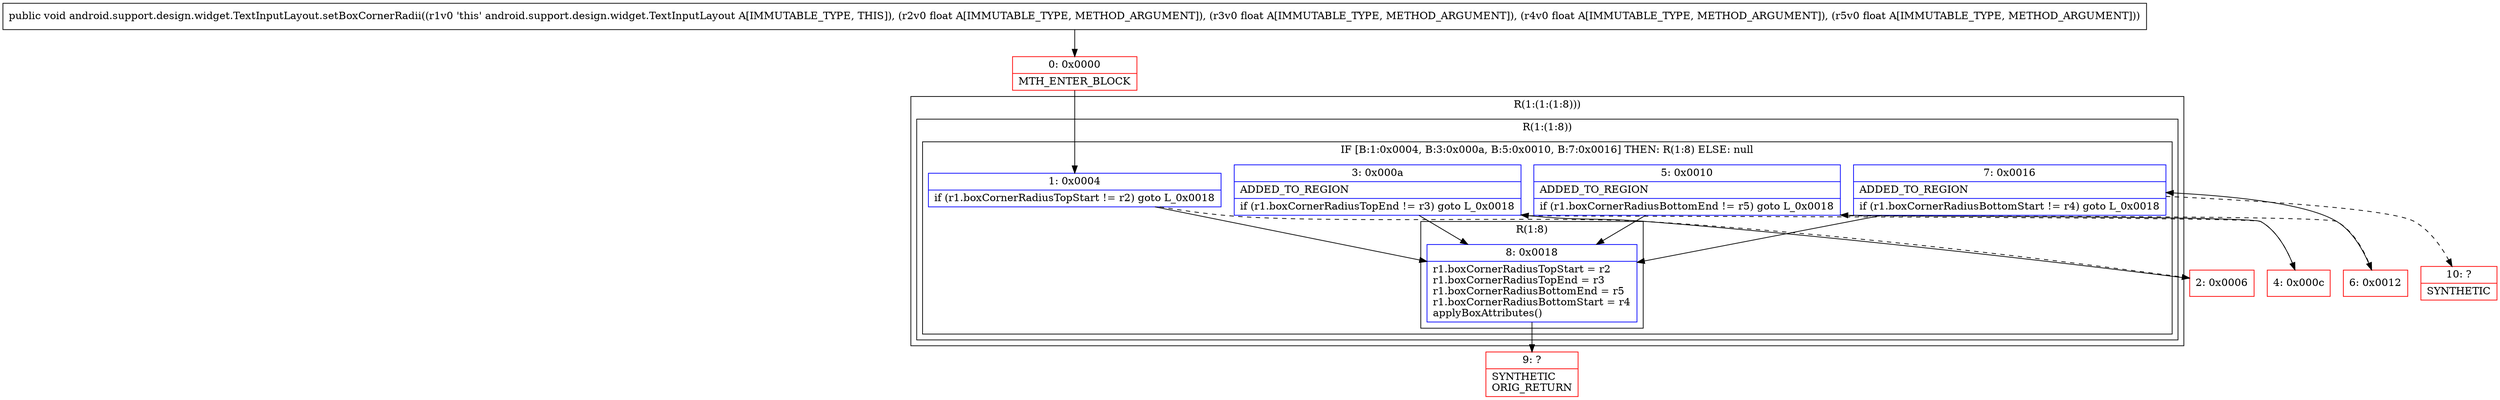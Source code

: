 digraph "CFG forandroid.support.design.widget.TextInputLayout.setBoxCornerRadii(FFFF)V" {
subgraph cluster_Region_1490711552 {
label = "R(1:(1:(1:8)))";
node [shape=record,color=blue];
subgraph cluster_Region_369005252 {
label = "R(1:(1:8))";
node [shape=record,color=blue];
subgraph cluster_IfRegion_2051518635 {
label = "IF [B:1:0x0004, B:3:0x000a, B:5:0x0010, B:7:0x0016] THEN: R(1:8) ELSE: null";
node [shape=record,color=blue];
Node_1 [shape=record,label="{1\:\ 0x0004|if (r1.boxCornerRadiusTopStart != r2) goto L_0x0018\l}"];
Node_3 [shape=record,label="{3\:\ 0x000a|ADDED_TO_REGION\l|if (r1.boxCornerRadiusTopEnd != r3) goto L_0x0018\l}"];
Node_5 [shape=record,label="{5\:\ 0x0010|ADDED_TO_REGION\l|if (r1.boxCornerRadiusBottomEnd != r5) goto L_0x0018\l}"];
Node_7 [shape=record,label="{7\:\ 0x0016|ADDED_TO_REGION\l|if (r1.boxCornerRadiusBottomStart != r4) goto L_0x0018\l}"];
subgraph cluster_Region_2063720785 {
label = "R(1:8)";
node [shape=record,color=blue];
Node_8 [shape=record,label="{8\:\ 0x0018|r1.boxCornerRadiusTopStart = r2\lr1.boxCornerRadiusTopEnd = r3\lr1.boxCornerRadiusBottomEnd = r5\lr1.boxCornerRadiusBottomStart = r4\lapplyBoxAttributes()\l}"];
}
}
}
}
Node_0 [shape=record,color=red,label="{0\:\ 0x0000|MTH_ENTER_BLOCK\l}"];
Node_2 [shape=record,color=red,label="{2\:\ 0x0006}"];
Node_4 [shape=record,color=red,label="{4\:\ 0x000c}"];
Node_6 [shape=record,color=red,label="{6\:\ 0x0012}"];
Node_9 [shape=record,color=red,label="{9\:\ ?|SYNTHETIC\lORIG_RETURN\l}"];
Node_10 [shape=record,color=red,label="{10\:\ ?|SYNTHETIC\l}"];
MethodNode[shape=record,label="{public void android.support.design.widget.TextInputLayout.setBoxCornerRadii((r1v0 'this' android.support.design.widget.TextInputLayout A[IMMUTABLE_TYPE, THIS]), (r2v0 float A[IMMUTABLE_TYPE, METHOD_ARGUMENT]), (r3v0 float A[IMMUTABLE_TYPE, METHOD_ARGUMENT]), (r4v0 float A[IMMUTABLE_TYPE, METHOD_ARGUMENT]), (r5v0 float A[IMMUTABLE_TYPE, METHOD_ARGUMENT])) }"];
MethodNode -> Node_0;
Node_1 -> Node_2[style=dashed];
Node_1 -> Node_8;
Node_3 -> Node_4[style=dashed];
Node_3 -> Node_8;
Node_5 -> Node_6[style=dashed];
Node_5 -> Node_8;
Node_7 -> Node_8;
Node_7 -> Node_10[style=dashed];
Node_8 -> Node_9;
Node_0 -> Node_1;
Node_2 -> Node_3;
Node_4 -> Node_5;
Node_6 -> Node_7;
}

